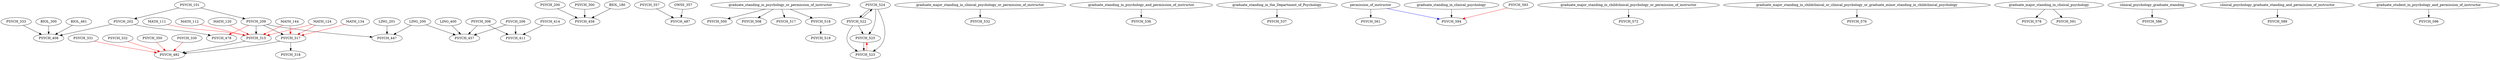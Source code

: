 digraph G {
    edge [color=black];
    PSYCH_101 -> PSYCH_202;
    edge [color=black];
    PSYCH_101 -> PSYCH_209;
    edge [color=black];
    PSYCH_209 -> PSYCH_315;
    edge [color=red];
    MATH_111 -> PSYCH_315;
    MATH_112 -> PSYCH_315;
    MATH_120 -> PSYCH_315;
    MATH_124 -> PSYCH_315;
    MATH_144 -> PSYCH_315;
    edge [color=black];
    PSYCH_209 -> PSYCH_317;
    edge [color=red];
    MATH_124 -> PSYCH_317;
    MATH_134 -> PSYCH_317;
    MATH_144 -> PSYCH_317;
    edge [color=black];
    PSYCH_317 -> PSYCH_318;
    edge [color=black];
    PSYCH_202 -> PSYCH_408;
    PSYCH_333 -> PSYCH_408;
    BIOL_300 -> PSYCH_408;
    BIOL_461 -> PSYCH_408;
    edge [color=black];
    PSYCH_206 -> PSYCH_411;
    PSYCH_306 -> PSYCH_411;
    PSYCH_414 -> PSYCH_411;
    edge [color=black];
    PSYCH_209 -> PSYCH_447;
    LING_200 -> PSYCH_447;
    LING_201 -> PSYCH_447;
    edge [color=black];
    PSYCH_206 -> PSYCH_457;
    PSYCH_306 -> PSYCH_457;
    LING_200 -> PSYCH_457;
    LING_400 -> PSYCH_457;
    edge [color=black];
    PSYCH_200 -> PSYCH_458;
    PSYCH_300 -> PSYCH_458;
    BIOL_180 -> PSYCH_458;
    edge [color=black];
    PSYCH_202 -> PSYCH_478;
    edge [color=red];
    PSYCH_209 -> PSYCH_478;
    edge [color=black];
    PSYCH_315 -> PSYCH_482;
    PSYCH_317 -> PSYCH_482;
    edge [color=red];
    PSYCH_330 -> PSYCH_482;
    PSYCH_331 -> PSYCH_482;
    PSYCH_332 -> PSYCH_482;
    PSYCH_350 -> PSYCH_482;
    edge [color=black];
    PSYCH_357 -> PSYCH_487;
    GWSS_357 -> PSYCH_487;
    edge [color=black];
    graduate_standing_in_psychology_or_permission_of_instructor -> PSYCH_500;
    edge [color=black];
    graduate_standing_in_psychology_or_permission_of_instructor -> PSYCH_508;
    edge [color=black];
    graduate_standing_in_psychology_or_permission_of_instructor -> PSYCH_517;
    edge [color=black];
    graduate_standing_in_psychology_or_permission_of_instructor -> PSYCH_518;
    edge [color=black];
    PSYCH_518 -> PSYCH_519;
    edge [color=black];
    PSYCH_524 -> PSYCH_522;
    edge [color=black];
    PSYCH_522 -> PSYCH_523;
    PSYCH_524 -> PSYCH_523;
    PSYCH_525 -> PSYCH_523;
    edge [color=black];
    PSYCH_522 -> PSYCH_524;
    edge [color=black];
    PSYCH_522 -> PSYCH_525;
    PSYCH_524 -> PSYCH_525;
    edge [color=red];
    PSYCH_523 -> PSYCH_525;
    edge [color=black];
    graduate_major_standing_in_clinical_psychology_or_permission_of_instructor -> PSYCH_532;
    edge [color=black];
    graduate_standing_in_psychology_and_permission_of_instructor -> PSYCH_536;
    edge [color=black];
    graduate_standing_in_the_Department_of_Psychology -> PSYCH_537;
    edge [color=black];
    permission_of_instructor -> PSYCH_561;
    edge [color=black];
    graduate_major_standing_in_childclinical_psychology_or_permission_of_instructor -> PSYCH_572;
    edge [color=black];
    graduate_major_standing_in_childclinical_or_clinical_psychology_or_graduate_minor_standing_in_childclinical_psychology -> PSYCH_576;
    edge [color=black];
    graduate_major_standing_in_clinical_psychology -> PSYCH_578;
    edge [color=black];
    clinical_psychology_graduate_standing -> PSYCH_586;
    edge [color=black];
    clinical_psychology_graduate_standing_and_permission_of_instructor -> PSYCH_589;
    edge [color=black];
    graduate_major_standing_in_clinical_psychology -> PSYCH_591;
    edge [color=black];
    graduate_standing_in_clinical_psychology -> PSYCH_594;
    edge [color=red];
    PSYCH_593 -> PSYCH_594;
    edge [color=blue];
    permission_of_instructor -> PSYCH_594;
    edge [color=black];
    graduate_student_in_psychology_and_permission_of_instructor -> PSYCH_596;
}
